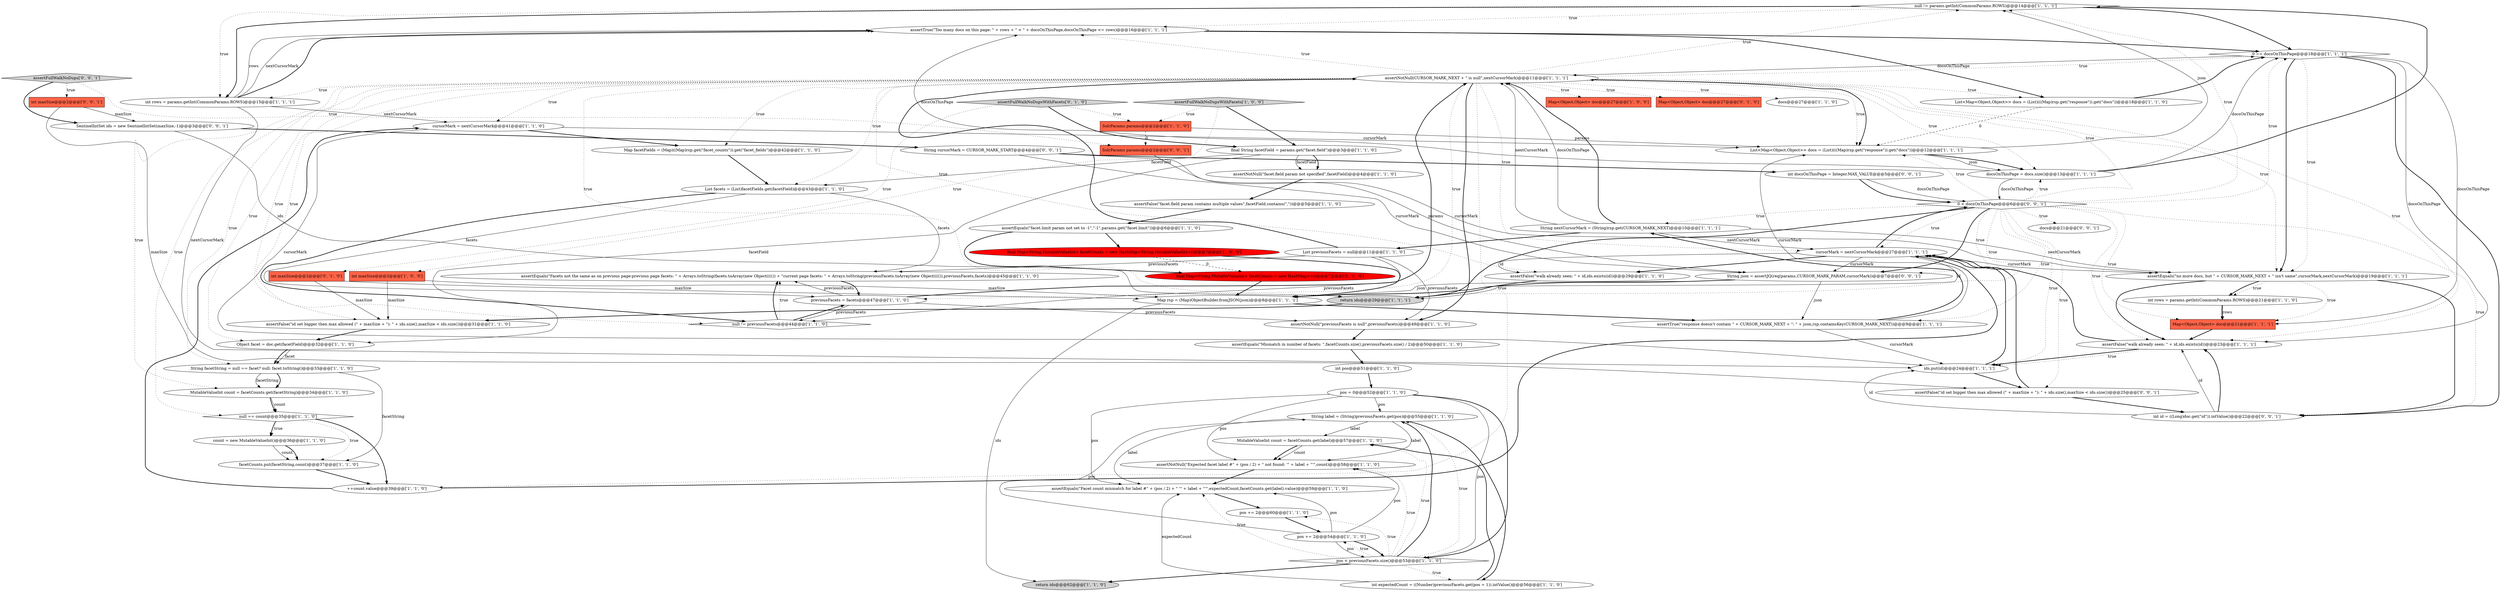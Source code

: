 digraph {
38 [style = filled, label = "null != params.getInt(CommonParams.ROWS)@@@14@@@['1', '1', '1']", fillcolor = white, shape = diamond image = "AAA0AAABBB1BBB"];
16 [style = filled, label = "int maxSize@@@2@@@['1', '0', '0']", fillcolor = tomato, shape = box image = "AAA0AAABBB1BBB"];
7 [style = filled, label = "assertEquals(\"Mismatch in number of facets: \",facetCounts.size(),previousFacets.size() / 2)@@@50@@@['1', '1', '0']", fillcolor = white, shape = ellipse image = "AAA0AAABBB1BBB"];
47 [style = filled, label = "pos = 0@@@52@@@['1', '1', '0']", fillcolor = white, shape = ellipse image = "AAA0AAABBB1BBB"];
23 [style = filled, label = "return ids@@@62@@@['1', '1', '0']", fillcolor = lightgray, shape = ellipse image = "AAA0AAABBB1BBB"];
17 [style = filled, label = "List<Map<Object,Object>> docs = (List)(((Map)rsp.get(\"response\")).get(\"docs\"))@@@12@@@['1', '1', '1']", fillcolor = white, shape = ellipse image = "AAA0AAABBB1BBB"];
18 [style = filled, label = "MutableValueInt count = facetCounts.get(label)@@@57@@@['1', '1', '0']", fillcolor = white, shape = ellipse image = "AAA0AAABBB1BBB"];
61 [style = filled, label = "int maxSize@@@2@@@['0', '0', '1']", fillcolor = tomato, shape = box image = "AAA0AAABBB3BBB"];
48 [style = filled, label = "SolrParams params@@@2@@@['1', '1', '0']", fillcolor = tomato, shape = box image = "AAA0AAABBB1BBB"];
65 [style = filled, label = "SolrParams params@@@2@@@['0', '0', '1']", fillcolor = tomato, shape = box image = "AAA0AAABBB3BBB"];
4 [style = filled, label = "assertNotNull(CURSOR_MARK_NEXT + \" is null\",nextCursorMark)@@@11@@@['1', '1', '1']", fillcolor = white, shape = ellipse image = "AAA0AAABBB1BBB"];
19 [style = filled, label = "Map<Object,Object> doc@@@27@@@['1', '0', '0']", fillcolor = tomato, shape = box image = "AAA0AAABBB1BBB"];
57 [style = filled, label = "int maxSize@@@2@@@['0', '1', '0']", fillcolor = tomato, shape = box image = "AAA0AAABBB2BBB"];
14 [style = filled, label = "Map<Object,Object> doc@@@21@@@['1', '1', '1']", fillcolor = tomato, shape = box image = "AAA0AAABBB1BBB"];
42 [style = filled, label = "assertTrue(\"Too many docs on this page: \" + rows + \" < \" + docsOnThisPage,docsOnThisPage <= rows)@@@16@@@['1', '1', '1']", fillcolor = white, shape = ellipse image = "AAA0AAABBB1BBB"];
33 [style = filled, label = "Object facet = doc.get(facetField)@@@32@@@['1', '1', '0']", fillcolor = white, shape = ellipse image = "AAA0AAABBB1BBB"];
44 [style = filled, label = "int rows = params.getInt(CommonParams.ROWS)@@@15@@@['1', '1', '1']", fillcolor = white, shape = ellipse image = "AAA0AAABBB1BBB"];
66 [style = filled, label = "assertFalse(\"id set bigger then max allowed (\" + maxSize + \"): \" + ids.size(),maxSize < ids.size())@@@25@@@['0', '0', '1']", fillcolor = white, shape = ellipse image = "AAA0AAABBB3BBB"];
30 [style = filled, label = "assertFalse(\"walk already seen: \" + id,ids.exists(id))@@@23@@@['1', '1', '1']", fillcolor = white, shape = ellipse image = "AAA0AAABBB1BBB"];
46 [style = filled, label = "int pos@@@51@@@['1', '1', '0']", fillcolor = white, shape = ellipse image = "AAA0AAABBB1BBB"];
62 [style = filled, label = "String cursorMark = CURSOR_MARK_START@@@4@@@['0', '0', '1']", fillcolor = white, shape = ellipse image = "AAA0AAABBB3BBB"];
25 [style = filled, label = "pos += 2@@@60@@@['1', '1', '0']", fillcolor = white, shape = ellipse image = "AAA0AAABBB1BBB"];
43 [style = filled, label = "assertEquals(\"no more docs, but \" + CURSOR_MARK_NEXT + \" isn't same\",cursorMark,nextCursorMark)@@@19@@@['1', '1', '1']", fillcolor = white, shape = ellipse image = "AAA0AAABBB1BBB"];
10 [style = filled, label = "previousFacets = facets@@@47@@@['1', '1', '0']", fillcolor = white, shape = ellipse image = "AAA0AAABBB1BBB"];
1 [style = filled, label = "null == count@@@35@@@['1', '1', '0']", fillcolor = white, shape = diamond image = "AAA0AAABBB1BBB"];
24 [style = filled, label = "0 == docsOnThisPage@@@18@@@['1', '1', '1']", fillcolor = white, shape = diamond image = "AAA0AAABBB1BBB"];
26 [style = filled, label = "return ids@@@29@@@['1', '1', '1']", fillcolor = lightgray, shape = ellipse image = "AAA0AAABBB1BBB"];
29 [style = filled, label = "pos += 2@@@54@@@['1', '1', '0']", fillcolor = white, shape = ellipse image = "AAA0AAABBB1BBB"];
60 [style = filled, label = "assertFullWalkNoDupsWithFacets['0', '1', '0']", fillcolor = lightgray, shape = diamond image = "AAA0AAABBB2BBB"];
64 [style = filled, label = "int id = ((Long)doc.get(\"id\")).intValue()@@@22@@@['0', '0', '1']", fillcolor = white, shape = ellipse image = "AAA0AAABBB3BBB"];
59 [style = filled, label = "final Map<String,MutableValueInt> facetCounts = new HashMap<>()@@@7@@@['0', '1', '0']", fillcolor = red, shape = ellipse image = "AAA1AAABBB2BBB"];
32 [style = filled, label = "List<Map<Object,Object>> docs = (List)(((Map)rsp.get(\"response\")).get(\"docs\"))@@@18@@@['1', '1', '0']", fillcolor = white, shape = ellipse image = "AAA0AAABBB1BBB"];
49 [style = filled, label = "int rows = params.getInt(CommonParams.ROWS)@@@21@@@['1', '1', '0']", fillcolor = white, shape = ellipse image = "AAA0AAABBB1BBB"];
69 [style = filled, label = "0 < docsOnThisPage@@@6@@@['0', '0', '1']", fillcolor = white, shape = diamond image = "AAA0AAABBB3BBB"];
8 [style = filled, label = "List previousFacets = null@@@11@@@['1', '1', '0']", fillcolor = white, shape = ellipse image = "AAA0AAABBB1BBB"];
34 [style = filled, label = "count = new MutableValueInt()@@@36@@@['1', '1', '0']", fillcolor = white, shape = ellipse image = "AAA0AAABBB1BBB"];
6 [style = filled, label = "Map facetFields = (Map)((Map)rsp.get(\"facet_counts\")).get(\"facet_fields\")@@@42@@@['1', '1', '0']", fillcolor = white, shape = ellipse image = "AAA0AAABBB1BBB"];
35 [style = filled, label = "ids.put(id)@@@24@@@['1', '1', '1']", fillcolor = white, shape = ellipse image = "AAA0AAABBB1BBB"];
54 [style = filled, label = "assertNotNull(\"previousFacets is null\",previousFacets)@@@49@@@['1', '1', '0']", fillcolor = white, shape = ellipse image = "AAA0AAABBB1BBB"];
27 [style = filled, label = "final Map<String,MutableValueInt> facetCounts = new HashMap<String,MutableValueInt>()@@@7@@@['1', '0', '0']", fillcolor = red, shape = ellipse image = "AAA1AAABBB1BBB"];
58 [style = filled, label = "Map<Object,Object> doc@@@27@@@['0', '1', '0']", fillcolor = tomato, shape = box image = "AAA0AAABBB2BBB"];
68 [style = filled, label = "docs@@@21@@@['0', '0', '1']", fillcolor = white, shape = ellipse image = "AAA0AAABBB3BBB"];
5 [style = filled, label = "cursorMark = nextCursorMark@@@27@@@['1', '1', '1']", fillcolor = white, shape = ellipse image = "AAA0AAABBB1BBB"];
52 [style = filled, label = "assertNotNull(\"facet.field param not specified\",facetField)@@@4@@@['1', '1', '0']", fillcolor = white, shape = ellipse image = "AAA0AAABBB1BBB"];
28 [style = filled, label = "assertTrue(\"response doesn't contain \" + CURSOR_MARK_NEXT + \": \" + json,rsp.containsKey(CURSOR_MARK_NEXT))@@@9@@@['1', '1', '1']", fillcolor = white, shape = ellipse image = "AAA0AAABBB1BBB"];
55 [style = filled, label = "MutableValueInt count = facetCounts.get(facetString)@@@34@@@['1', '1', '0']", fillcolor = white, shape = ellipse image = "AAA0AAABBB1BBB"];
11 [style = filled, label = "String label = (String)previousFacets.get(pos)@@@55@@@['1', '1', '0']", fillcolor = white, shape = ellipse image = "AAA0AAABBB1BBB"];
39 [style = filled, label = "facetCounts.put(facetString,count)@@@37@@@['1', '1', '0']", fillcolor = white, shape = ellipse image = "AAA0AAABBB1BBB"];
51 [style = filled, label = "assertEquals(\"Facet count mismatch for label #\" + (pos / 2) + \" '\" + label + \"'\",expectedCount,facetCounts.get(label).value)@@@59@@@['1', '1', '0']", fillcolor = white, shape = ellipse image = "AAA0AAABBB1BBB"];
15 [style = filled, label = "pos < previousFacets.size()@@@53@@@['1', '1', '0']", fillcolor = white, shape = diamond image = "AAA0AAABBB1BBB"];
71 [style = filled, label = "SentinelIntSet ids = new SentinelIntSet(maxSize,-1)@@@3@@@['0', '0', '1']", fillcolor = white, shape = ellipse image = "AAA0AAABBB3BBB"];
37 [style = filled, label = "docsOnThisPage = docs.size()@@@13@@@['1', '1', '1']", fillcolor = white, shape = ellipse image = "AAA0AAABBB1BBB"];
3 [style = filled, label = "assertFullWalkNoDupsWithFacets['1', '0', '0']", fillcolor = lightgray, shape = diamond image = "AAA0AAABBB1BBB"];
9 [style = filled, label = "null != previousFacets@@@44@@@['1', '1', '0']", fillcolor = white, shape = diamond image = "AAA0AAABBB1BBB"];
13 [style = filled, label = "assertFalse(\"walk already seen: \" + id,ids.exists(id))@@@29@@@['1', '1', '0']", fillcolor = white, shape = ellipse image = "AAA0AAABBB1BBB"];
2 [style = filled, label = "assertFalse(\"facet.field param contains multiple values\",facetField.contains(\",\"))@@@5@@@['1', '1', '0']", fillcolor = white, shape = ellipse image = "AAA0AAABBB1BBB"];
40 [style = filled, label = "String facetString = null == facet? null: facet.toString()@@@33@@@['1', '1', '0']", fillcolor = white, shape = ellipse image = "AAA0AAABBB1BBB"];
56 [style = filled, label = "final String facetField = params.get(\"facet.field\")@@@3@@@['1', '1', '0']", fillcolor = white, shape = ellipse image = "AAA0AAABBB1BBB"];
63 [style = filled, label = "String json = assertJQ(req(params,CURSOR_MARK_PARAM,cursorMark))@@@7@@@['0', '0', '1']", fillcolor = white, shape = ellipse image = "AAA0AAABBB3BBB"];
12 [style = filled, label = "Map rsp = (Map)ObjectBuilder.fromJSON(json)@@@8@@@['1', '1', '1']", fillcolor = white, shape = ellipse image = "AAA0AAABBB1BBB"];
36 [style = filled, label = "assertEquals(\"Facets not the same as on previous page:previous page facets: \" + Arrays.toString(facets.toArray(new Object(((()) + \"current page facets: \" + Arrays.toString(previousFacets.toArray(new Object(((()),previousFacets,facets)@@@45@@@['1', '1', '0']", fillcolor = white, shape = ellipse image = "AAA0AAABBB1BBB"];
67 [style = filled, label = "int docsOnThisPage = Integer.MAX_VALUE@@@5@@@['0', '0', '1']", fillcolor = white, shape = ellipse image = "AAA0AAABBB3BBB"];
41 [style = filled, label = "List facets = (List)facetFields.get(facetField)@@@43@@@['1', '1', '0']", fillcolor = white, shape = ellipse image = "AAA0AAABBB1BBB"];
53 [style = filled, label = "docs@@@27@@@['1', '1', '0']", fillcolor = white, shape = ellipse image = "AAA0AAABBB1BBB"];
20 [style = filled, label = "++count.value@@@39@@@['1', '1', '0']", fillcolor = white, shape = ellipse image = "AAA0AAABBB1BBB"];
70 [style = filled, label = "assertFullWalkNoDups['0', '0', '1']", fillcolor = lightgray, shape = diamond image = "AAA0AAABBB3BBB"];
21 [style = filled, label = "assertEquals(\"facet.limit param not set to -1\",\"-1\",params.get(\"facet.limit\"))@@@6@@@['1', '1', '0']", fillcolor = white, shape = ellipse image = "AAA0AAABBB1BBB"];
0 [style = filled, label = "String nextCursorMark = (String)rsp.get(CURSOR_MARK_NEXT)@@@10@@@['1', '1', '1']", fillcolor = white, shape = ellipse image = "AAA0AAABBB1BBB"];
31 [style = filled, label = "assertNotNull(\"Expected facet label #\" + (pos / 2) + \" not found: '\" + label + \"'\",count)@@@58@@@['1', '1', '0']", fillcolor = white, shape = ellipse image = "AAA0AAABBB1BBB"];
45 [style = filled, label = "int expectedCount = ((Number)previousFacets.get(pos + 1)).intValue()@@@56@@@['1', '1', '0']", fillcolor = white, shape = ellipse image = "AAA0AAABBB1BBB"];
22 [style = filled, label = "assertFalse(\"id set bigger then max allowed (\" + maxSize + \"): \" + ids.size(),maxSize < ids.size())@@@31@@@['1', '1', '0']", fillcolor = white, shape = ellipse image = "AAA0AAABBB1BBB"];
50 [style = filled, label = "cursorMark = nextCursorMark@@@41@@@['1', '1', '0']", fillcolor = white, shape = ellipse image = "AAA0AAABBB1BBB"];
29->15 [style = bold, label=""];
1->39 [style = dotted, label="true"];
56->52 [style = bold, label=""];
4->38 [style = dotted, label="true"];
38->44 [style = bold, label=""];
4->50 [style = dotted, label="true"];
4->1 [style = dotted, label="true"];
60->48 [style = dotted, label="true"];
8->54 [style = solid, label="previousFacets"];
15->31 [style = dotted, label="true"];
49->14 [style = bold, label=""];
40->55 [style = bold, label=""];
29->15 [style = solid, label="pos"];
71->62 [style = bold, label=""];
4->44 [style = dotted, label="true"];
5->63 [style = solid, label="cursorMark"];
24->43 [style = dotted, label="true"];
1->20 [style = bold, label=""];
41->9 [style = bold, label=""];
24->30 [style = solid, label="docsOnThisPage"];
69->38 [style = dotted, label="true"];
9->10 [style = bold, label=""];
24->43 [style = bold, label=""];
25->29 [style = bold, label=""];
4->53 [style = dotted, label="true"];
4->33 [style = dotted, label="true"];
47->51 [style = solid, label="pos"];
26->22 [style = bold, label=""];
62->67 [style = bold, label=""];
71->26 [style = solid, label="ids"];
59->12 [style = bold, label=""];
4->30 [style = dotted, label="true"];
67->69 [style = bold, label=""];
1->34 [style = dotted, label="true"];
32->17 [style = dashed, label="0"];
28->0 [style = bold, label=""];
55->1 [style = solid, label="count"];
24->64 [style = bold, label=""];
15->11 [style = bold, label=""];
70->71 [style = bold, label=""];
40->39 [style = solid, label="facetString"];
69->63 [style = dotted, label="true"];
37->38 [style = bold, label=""];
66->64 [style = bold, label=""];
4->55 [style = dotted, label="true"];
15->29 [style = dotted, label="true"];
6->41 [style = bold, label=""];
0->8 [style = bold, label=""];
43->14 [style = dotted, label="true"];
69->5 [style = dotted, label="true"];
4->42 [style = dotted, label="true"];
24->4 [style = solid, label="docsOnThisPage"];
69->26 [style = bold, label=""];
29->31 [style = solid, label="pos"];
69->35 [style = dotted, label="true"];
4->24 [style = dotted, label="true"];
44->42 [style = solid, label="rows"];
8->4 [style = bold, label=""];
4->17 [style = dotted, label="true"];
28->35 [style = solid, label="cursorMark"];
18->31 [style = bold, label=""];
22->33 [style = bold, label=""];
61->71 [style = solid, label="maxSize"];
0->5 [style = solid, label="nextCursorMark"];
28->17 [style = solid, label="cursorMark"];
12->28 [style = bold, label=""];
14->30 [style = bold, label=""];
27->12 [style = bold, label=""];
35->66 [style = bold, label=""];
48->65 [style = dashed, label="0"];
7->46 [style = bold, label=""];
15->18 [style = dotted, label="true"];
34->39 [style = solid, label="count"];
11->18 [style = solid, label="label"];
21->59 [style = bold, label=""];
3->48 [style = dotted, label="true"];
27->59 [style = dashed, label="0"];
47->31 [style = solid, label="pos"];
50->17 [style = solid, label="cursorMark"];
41->10 [style = solid, label="facets"];
29->51 [style = solid, label="pos"];
17->37 [style = bold, label=""];
0->43 [style = solid, label="nextCursorMark"];
49->14 [style = solid, label="rows"];
35->5 [style = bold, label=""];
4->13 [style = dotted, label="true"];
44->42 [style = solid, label="nextCursorMark"];
45->51 [style = solid, label="expectedCount"];
31->51 [style = bold, label=""];
37->24 [style = solid, label="docsOnThisPage"];
2->21 [style = bold, label=""];
4->22 [style = dotted, label="true"];
65->63 [style = solid, label="params"];
48->17 [style = solid, label="params"];
15->51 [style = dotted, label="true"];
42->32 [style = bold, label=""];
51->25 [style = bold, label=""];
43->49 [style = dotted, label="true"];
0->4 [style = solid, label="nextCursorMark"];
69->4 [style = dotted, label="true"];
4->32 [style = dotted, label="true"];
39->20 [style = bold, label=""];
4->26 [style = dotted, label="true"];
38->42 [style = dotted, label="true"];
60->56 [style = bold, label=""];
17->38 [style = solid, label="json"];
16->22 [style = solid, label="maxSize"];
4->5 [style = dotted, label="true"];
69->28 [style = dotted, label="true"];
44->42 [style = bold, label=""];
56->52 [style = solid, label="facetField"];
44->50 [style = solid, label="nextCursorMark"];
54->7 [style = bold, label=""];
69->37 [style = dotted, label="true"];
4->17 [style = bold, label=""];
12->23 [style = solid, label="ids"];
41->36 [style = solid, label="facets"];
21->27 [style = bold, label=""];
5->13 [style = solid, label="id"];
11->31 [style = solid, label="label"];
38->24 [style = bold, label=""];
4->10 [style = dotted, label="true"];
69->12 [style = dotted, label="true"];
69->17 [style = dotted, label="true"];
63->28 [style = solid, label="json"];
69->68 [style = dotted, label="true"];
56->33 [style = solid, label="facetField"];
56->41 [style = solid, label="facetField"];
60->57 [style = dotted, label="true"];
38->44 [style = dotted, label="true"];
42->24 [style = bold, label=""];
69->66 [style = dotted, label="true"];
10->36 [style = solid, label="previousFacets"];
4->54 [style = bold, label=""];
67->69 [style = solid, label="docsOnThisPage"];
69->64 [style = dotted, label="true"];
4->58 [style = dotted, label="true"];
63->12 [style = bold, label=""];
61->66 [style = solid, label="maxSize"];
4->37 [style = dotted, label="true"];
1->34 [style = bold, label=""];
30->35 [style = bold, label=""];
30->5 [style = bold, label=""];
57->12 [style = solid, label="maxSize"];
13->26 [style = bold, label=""];
69->24 [style = dotted, label="true"];
5->13 [style = bold, label=""];
34->39 [style = bold, label=""];
66->5 [style = bold, label=""];
15->11 [style = dotted, label="true"];
64->35 [style = solid, label="id"];
18->31 [style = solid, label="count"];
64->30 [style = bold, label=""];
11->51 [style = solid, label="label"];
15->45 [style = dotted, label="true"];
15->25 [style = dotted, label="true"];
17->37 [style = solid, label="json"];
4->19 [style = dotted, label="true"];
36->10 [style = bold, label=""];
9->36 [style = bold, label=""];
45->18 [style = bold, label=""];
20->50 [style = bold, label=""];
4->43 [style = dotted, label="true"];
4->6 [style = dotted, label="true"];
8->9 [style = solid, label="previousFacets"];
15->23 [style = bold, label=""];
69->30 [style = dotted, label="true"];
70->65 [style = dotted, label="true"];
33->40 [style = solid, label="facet"];
47->15 [style = solid, label="pos"];
50->6 [style = bold, label=""];
43->64 [style = bold, label=""];
47->15 [style = bold, label=""];
10->54 [style = solid, label="previousFacets"];
4->40 [style = dotted, label="true"];
69->0 [style = dotted, label="true"];
9->36 [style = dotted, label="true"];
4->20 [style = dotted, label="true"];
11->45 [style = bold, label=""];
10->9 [style = solid, label="previousFacets"];
0->4 [style = solid, label="docsOnThisPage"];
8->36 [style = solid, label="previousFacets"];
37->42 [style = solid, label="docsOnThisPage"];
64->30 [style = solid, label="id"];
62->63 [style = solid, label="cursorMark"];
52->2 [style = bold, label=""];
46->47 [style = bold, label=""];
29->11 [style = solid, label="pos"];
43->30 [style = bold, label=""];
20->5 [style = bold, label=""];
70->61 [style = dotted, label="true"];
16->12 [style = solid, label="maxSize"];
5->43 [style = solid, label="cursorMark"];
33->40 [style = bold, label=""];
24->14 [style = solid, label="docsOnThisPage"];
47->11 [style = solid, label="pos"];
63->12 [style = solid, label="json"];
0->4 [style = bold, label=""];
30->35 [style = dotted, label="true"];
40->55 [style = solid, label="facetString"];
55->1 [style = bold, label=""];
5->69 [style = bold, label=""];
10->4 [style = bold, label=""];
4->41 [style = dotted, label="true"];
69->14 [style = dotted, label="true"];
50->35 [style = solid, label="cursorMark"];
43->49 [style = bold, label=""];
57->22 [style = solid, label="maxSize"];
37->69 [style = solid, label="docsOnThisPage"];
4->9 [style = dotted, label="true"];
32->24 [style = bold, label=""];
44->35 [style = solid, label="nextCursorMark"];
5->26 [style = solid, label="id"];
69->63 [style = bold, label=""];
3->16 [style = dotted, label="true"];
62->43 [style = solid, label="cursorMark"];
3->56 [style = bold, label=""];
}
